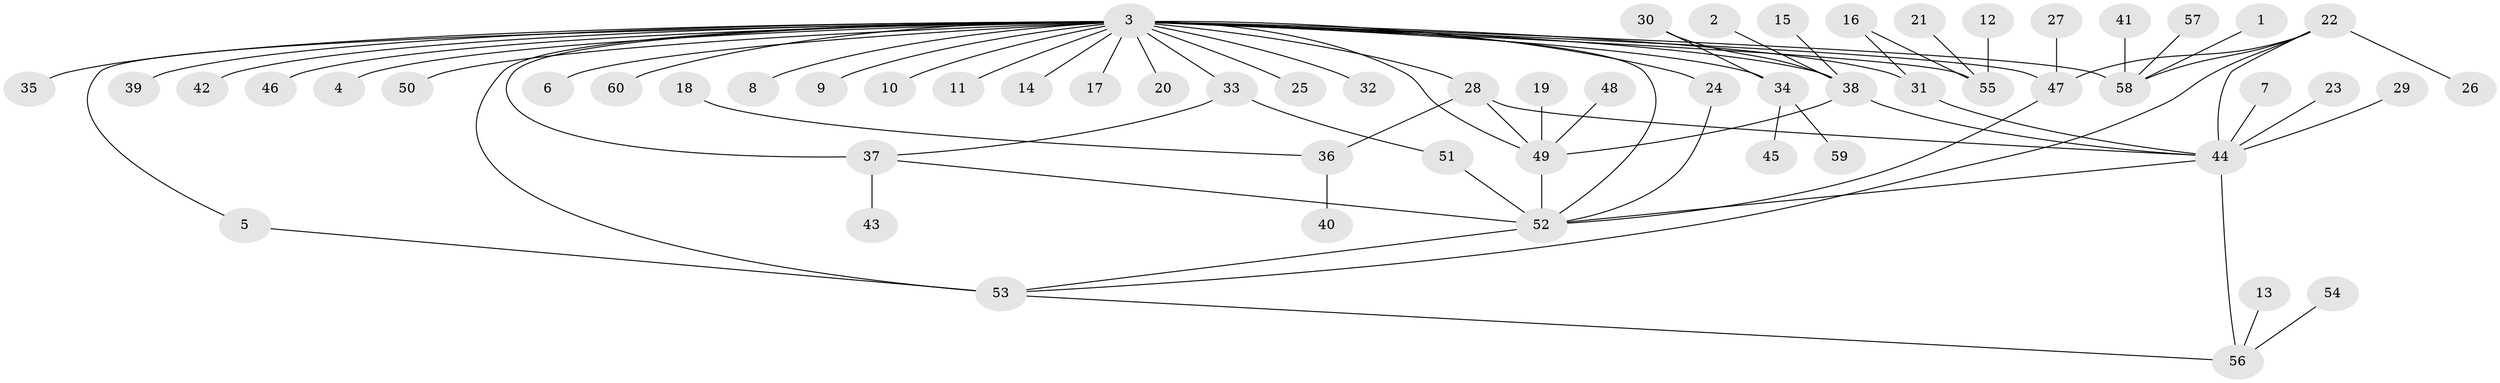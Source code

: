 // original degree distribution, {17: 0.008403361344537815, 30: 0.008403361344537815, 6: 0.06722689075630252, 7: 0.025210084033613446, 10: 0.008403361344537815, 4: 0.058823529411764705, 9: 0.008403361344537815, 1: 0.5294117647058824, 3: 0.04201680672268908, 2: 0.23529411764705882, 5: 0.008403361344537815}
// Generated by graph-tools (version 1.1) at 2025/26/03/09/25 03:26:00]
// undirected, 60 vertices, 78 edges
graph export_dot {
graph [start="1"]
  node [color=gray90,style=filled];
  1;
  2;
  3;
  4;
  5;
  6;
  7;
  8;
  9;
  10;
  11;
  12;
  13;
  14;
  15;
  16;
  17;
  18;
  19;
  20;
  21;
  22;
  23;
  24;
  25;
  26;
  27;
  28;
  29;
  30;
  31;
  32;
  33;
  34;
  35;
  36;
  37;
  38;
  39;
  40;
  41;
  42;
  43;
  44;
  45;
  46;
  47;
  48;
  49;
  50;
  51;
  52;
  53;
  54;
  55;
  56;
  57;
  58;
  59;
  60;
  1 -- 58 [weight=1.0];
  2 -- 38 [weight=1.0];
  3 -- 4 [weight=1.0];
  3 -- 5 [weight=1.0];
  3 -- 6 [weight=1.0];
  3 -- 8 [weight=1.0];
  3 -- 9 [weight=1.0];
  3 -- 10 [weight=1.0];
  3 -- 11 [weight=1.0];
  3 -- 14 [weight=1.0];
  3 -- 17 [weight=1.0];
  3 -- 20 [weight=1.0];
  3 -- 24 [weight=2.0];
  3 -- 25 [weight=1.0];
  3 -- 28 [weight=1.0];
  3 -- 31 [weight=2.0];
  3 -- 32 [weight=1.0];
  3 -- 33 [weight=1.0];
  3 -- 34 [weight=1.0];
  3 -- 35 [weight=1.0];
  3 -- 37 [weight=2.0];
  3 -- 38 [weight=2.0];
  3 -- 39 [weight=1.0];
  3 -- 42 [weight=1.0];
  3 -- 46 [weight=1.0];
  3 -- 47 [weight=1.0];
  3 -- 49 [weight=2.0];
  3 -- 50 [weight=1.0];
  3 -- 52 [weight=1.0];
  3 -- 53 [weight=3.0];
  3 -- 55 [weight=2.0];
  3 -- 58 [weight=2.0];
  3 -- 60 [weight=1.0];
  5 -- 53 [weight=1.0];
  7 -- 44 [weight=1.0];
  12 -- 55 [weight=1.0];
  13 -- 56 [weight=1.0];
  15 -- 38 [weight=1.0];
  16 -- 31 [weight=1.0];
  16 -- 55 [weight=1.0];
  18 -- 36 [weight=1.0];
  19 -- 49 [weight=1.0];
  21 -- 55 [weight=1.0];
  22 -- 26 [weight=1.0];
  22 -- 44 [weight=1.0];
  22 -- 47 [weight=1.0];
  22 -- 53 [weight=1.0];
  22 -- 58 [weight=1.0];
  23 -- 44 [weight=1.0];
  24 -- 52 [weight=1.0];
  27 -- 47 [weight=1.0];
  28 -- 36 [weight=1.0];
  28 -- 44 [weight=1.0];
  28 -- 49 [weight=1.0];
  29 -- 44 [weight=1.0];
  30 -- 34 [weight=1.0];
  30 -- 38 [weight=1.0];
  31 -- 44 [weight=1.0];
  33 -- 37 [weight=1.0];
  33 -- 51 [weight=1.0];
  34 -- 45 [weight=1.0];
  34 -- 59 [weight=1.0];
  36 -- 40 [weight=1.0];
  37 -- 43 [weight=1.0];
  37 -- 52 [weight=1.0];
  38 -- 44 [weight=1.0];
  38 -- 49 [weight=2.0];
  41 -- 58 [weight=1.0];
  44 -- 52 [weight=1.0];
  44 -- 56 [weight=1.0];
  47 -- 52 [weight=1.0];
  48 -- 49 [weight=1.0];
  49 -- 52 [weight=1.0];
  51 -- 52 [weight=1.0];
  52 -- 53 [weight=2.0];
  53 -- 56 [weight=1.0];
  54 -- 56 [weight=1.0];
  57 -- 58 [weight=1.0];
}
